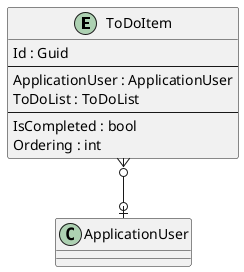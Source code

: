 @startuml

entity ToDoItem {
    Id : Guid
    --
    ApplicationUser : ApplicationUser
    ToDoList : ToDoList
    ' ToDoItemKeyCodePlaceholder
    --
    IsCompleted : bool
    Ordering : int
    ' ToDoItemPropertyCodePlaceholder
}

' EntityCodePlaceholder

ToDoItem }o--o| ApplicationUser
' RelationshipCodePlaceholder

@enduml
